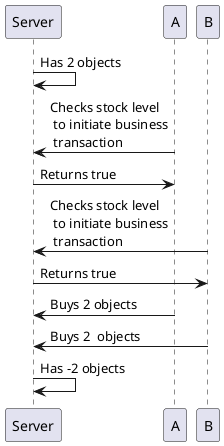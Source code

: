@startuml
Server -> Server : Has 2 objects
A -> Server : Checks stock level \n to initiate business\n transaction
Server -> A : Returns true
B -> Server : Checks stock level \n to initiate business\n transaction
Server -> B : Returns true
A -> Server : Buys 2 objects
B -> Server : Buys 2  objects
Server -> Server : Has -2 objects

@enduml